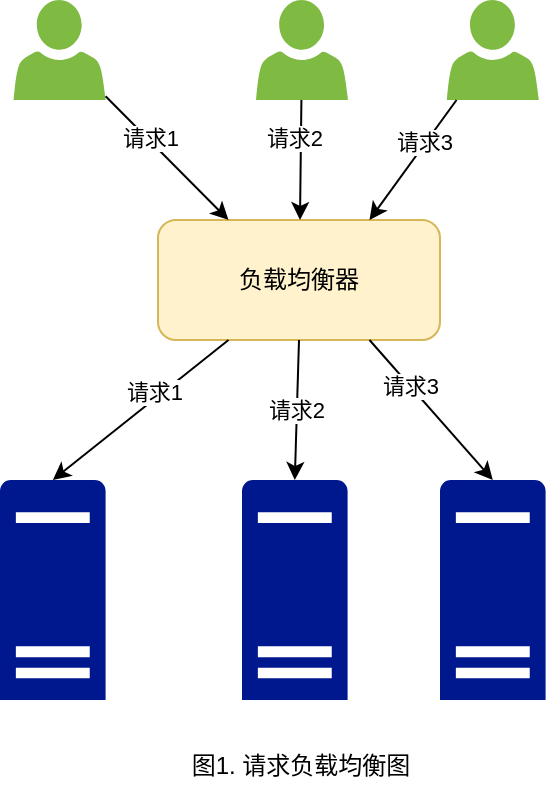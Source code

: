 <mxfile version="21.2.8" type="device">
  <diagram name="第 1 页" id="5gM_8kX83b8QDhRLItqT">
    <mxGraphModel dx="1434" dy="907" grid="1" gridSize="10" guides="1" tooltips="1" connect="1" arrows="1" fold="1" page="1" pageScale="1" pageWidth="827" pageHeight="1169" math="0" shadow="0">
      <root>
        <mxCell id="0" />
        <mxCell id="1" parent="0" />
        <mxCell id="Fi_j0kZ23PFbYX4Kcb-H-1" value="" style="sketch=0;pointerEvents=1;shadow=0;dashed=0;html=1;strokeColor=none;labelPosition=center;verticalLabelPosition=bottom;verticalAlign=top;outlineConnect=0;align=center;shape=mxgraph.office.users.user;fillColor=#7FBA42;" vertex="1" parent="1">
          <mxGeometry x="246.8" y="200" width="46" height="50" as="geometry" />
        </mxCell>
        <mxCell id="Fi_j0kZ23PFbYX4Kcb-H-2" value="" style="sketch=0;pointerEvents=1;shadow=0;dashed=0;html=1;strokeColor=none;labelPosition=center;verticalLabelPosition=bottom;verticalAlign=top;outlineConnect=0;align=center;shape=mxgraph.office.users.user;fillColor=#7FBA42;" vertex="1" parent="1">
          <mxGeometry x="368" y="200" width="46" height="50" as="geometry" />
        </mxCell>
        <mxCell id="Fi_j0kZ23PFbYX4Kcb-H-3" value="" style="sketch=0;pointerEvents=1;shadow=0;dashed=0;html=1;strokeColor=none;labelPosition=center;verticalLabelPosition=bottom;verticalAlign=top;outlineConnect=0;align=center;shape=mxgraph.office.users.user;fillColor=#7FBA42;" vertex="1" parent="1">
          <mxGeometry x="463.4" y="200" width="46" height="50" as="geometry" />
        </mxCell>
        <mxCell id="Fi_j0kZ23PFbYX4Kcb-H-4" value="负载均衡器" style="rounded=1;whiteSpace=wrap;html=1;fillColor=#fff2cc;strokeColor=#d6b656;" vertex="1" parent="1">
          <mxGeometry x="319" y="310" width="141" height="60" as="geometry" />
        </mxCell>
        <mxCell id="Fi_j0kZ23PFbYX4Kcb-H-5" value="" style="sketch=0;aspect=fixed;pointerEvents=1;shadow=0;dashed=0;html=1;strokeColor=none;labelPosition=center;verticalLabelPosition=bottom;verticalAlign=top;align=center;fillColor=#00188D;shape=mxgraph.mscae.enterprise.server_generic" vertex="1" parent="1">
          <mxGeometry x="240" y="440" width="52.8" height="110" as="geometry" />
        </mxCell>
        <mxCell id="Fi_j0kZ23PFbYX4Kcb-H-7" value="" style="sketch=0;aspect=fixed;pointerEvents=1;shadow=0;dashed=0;html=1;strokeColor=none;labelPosition=center;verticalLabelPosition=bottom;verticalAlign=top;align=center;fillColor=#00188D;shape=mxgraph.mscae.enterprise.server_generic" vertex="1" parent="1">
          <mxGeometry x="361" y="440" width="52.8" height="110" as="geometry" />
        </mxCell>
        <mxCell id="Fi_j0kZ23PFbYX4Kcb-H-8" value="" style="sketch=0;aspect=fixed;pointerEvents=1;shadow=0;dashed=0;html=1;strokeColor=none;labelPosition=center;verticalLabelPosition=bottom;verticalAlign=top;align=center;fillColor=#00188D;shape=mxgraph.mscae.enterprise.server_generic" vertex="1" parent="1">
          <mxGeometry x="460" y="440" width="52.8" height="110" as="geometry" />
        </mxCell>
        <mxCell id="Fi_j0kZ23PFbYX4Kcb-H-9" value="" style="endArrow=classic;html=1;rounded=0;entryX=0.25;entryY=0;entryDx=0;entryDy=0;" edge="1" parent="1" source="Fi_j0kZ23PFbYX4Kcb-H-1" target="Fi_j0kZ23PFbYX4Kcb-H-4">
          <mxGeometry width="50" height="50" relative="1" as="geometry">
            <mxPoint x="110" y="390" as="sourcePoint" />
            <mxPoint x="160" y="340" as="targetPoint" />
          </mxGeometry>
        </mxCell>
        <mxCell id="Fi_j0kZ23PFbYX4Kcb-H-12" value="请求1" style="edgeLabel;html=1;align=center;verticalAlign=middle;resizable=0;points=[];" vertex="1" connectable="0" parent="Fi_j0kZ23PFbYX4Kcb-H-9">
          <mxGeometry x="-0.302" y="1" relative="1" as="geometry">
            <mxPoint as="offset" />
          </mxGeometry>
        </mxCell>
        <mxCell id="Fi_j0kZ23PFbYX4Kcb-H-10" value="" style="endArrow=classic;html=1;rounded=0;" edge="1" parent="1" source="Fi_j0kZ23PFbYX4Kcb-H-2">
          <mxGeometry width="50" height="50" relative="1" as="geometry">
            <mxPoint x="303" y="251" as="sourcePoint" />
            <mxPoint x="390" y="310" as="targetPoint" />
          </mxGeometry>
        </mxCell>
        <mxCell id="Fi_j0kZ23PFbYX4Kcb-H-13" value="请求2" style="edgeLabel;html=1;align=center;verticalAlign=middle;resizable=0;points=[];" vertex="1" connectable="0" parent="Fi_j0kZ23PFbYX4Kcb-H-10">
          <mxGeometry x="-0.365" y="-4" relative="1" as="geometry">
            <mxPoint as="offset" />
          </mxGeometry>
        </mxCell>
        <mxCell id="Fi_j0kZ23PFbYX4Kcb-H-11" value="" style="endArrow=classic;html=1;rounded=0;entryX=0.75;entryY=0;entryDx=0;entryDy=0;" edge="1" parent="1" source="Fi_j0kZ23PFbYX4Kcb-H-3" target="Fi_j0kZ23PFbYX4Kcb-H-4">
          <mxGeometry width="50" height="50" relative="1" as="geometry">
            <mxPoint x="313" y="261" as="sourcePoint" />
            <mxPoint x="410" y="330" as="targetPoint" />
          </mxGeometry>
        </mxCell>
        <mxCell id="Fi_j0kZ23PFbYX4Kcb-H-14" value="请求3" style="edgeLabel;html=1;align=center;verticalAlign=middle;resizable=0;points=[];" vertex="1" connectable="0" parent="Fi_j0kZ23PFbYX4Kcb-H-11">
          <mxGeometry x="-0.284" y="-1" relative="1" as="geometry">
            <mxPoint as="offset" />
          </mxGeometry>
        </mxCell>
        <mxCell id="Fi_j0kZ23PFbYX4Kcb-H-15" value="" style="endArrow=classic;html=1;rounded=0;exitX=0.25;exitY=1;exitDx=0;exitDy=0;entryX=0.5;entryY=0;entryDx=0;entryDy=0;entryPerimeter=0;" edge="1" parent="1" source="Fi_j0kZ23PFbYX4Kcb-H-4" target="Fi_j0kZ23PFbYX4Kcb-H-5">
          <mxGeometry width="50" height="50" relative="1" as="geometry">
            <mxPoint x="120" y="400" as="sourcePoint" />
            <mxPoint x="170" y="350" as="targetPoint" />
          </mxGeometry>
        </mxCell>
        <mxCell id="Fi_j0kZ23PFbYX4Kcb-H-18" value="请求1" style="edgeLabel;html=1;align=center;verticalAlign=middle;resizable=0;points=[];" vertex="1" connectable="0" parent="Fi_j0kZ23PFbYX4Kcb-H-15">
          <mxGeometry x="-0.193" y="-3" relative="1" as="geometry">
            <mxPoint as="offset" />
          </mxGeometry>
        </mxCell>
        <mxCell id="Fi_j0kZ23PFbYX4Kcb-H-16" value="请求2" style="endArrow=classic;html=1;rounded=0;exitX=0.5;exitY=1;exitDx=0;exitDy=0;entryX=0.5;entryY=0;entryDx=0;entryDy=0;entryPerimeter=0;" edge="1" parent="1" source="Fi_j0kZ23PFbYX4Kcb-H-4" target="Fi_j0kZ23PFbYX4Kcb-H-7">
          <mxGeometry width="50" height="50" relative="1" as="geometry">
            <mxPoint x="364" y="380" as="sourcePoint" />
            <mxPoint x="276" y="450" as="targetPoint" />
          </mxGeometry>
        </mxCell>
        <mxCell id="Fi_j0kZ23PFbYX4Kcb-H-17" value="" style="endArrow=classic;html=1;rounded=0;exitX=0.75;exitY=1;exitDx=0;exitDy=0;entryX=0.5;entryY=0;entryDx=0;entryDy=0;entryPerimeter=0;" edge="1" parent="1" source="Fi_j0kZ23PFbYX4Kcb-H-4" target="Fi_j0kZ23PFbYX4Kcb-H-8">
          <mxGeometry width="50" height="50" relative="1" as="geometry">
            <mxPoint x="374" y="390" as="sourcePoint" />
            <mxPoint x="286" y="460" as="targetPoint" />
          </mxGeometry>
        </mxCell>
        <mxCell id="Fi_j0kZ23PFbYX4Kcb-H-19" value="请求3" style="edgeLabel;html=1;align=center;verticalAlign=middle;resizable=0;points=[];" vertex="1" connectable="0" parent="Fi_j0kZ23PFbYX4Kcb-H-17">
          <mxGeometry x="-0.343" relative="1" as="geometry">
            <mxPoint as="offset" />
          </mxGeometry>
        </mxCell>
        <mxCell id="Fi_j0kZ23PFbYX4Kcb-H-20" value="图1. 请求负载均衡图" style="text;html=1;align=center;verticalAlign=middle;resizable=0;points=[];autosize=1;strokeColor=none;fillColor=none;" vertex="1" parent="1">
          <mxGeometry x="325" y="568" width="130" height="30" as="geometry" />
        </mxCell>
      </root>
    </mxGraphModel>
  </diagram>
</mxfile>
